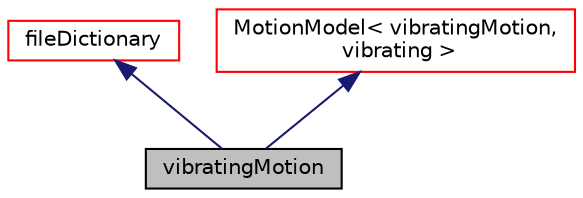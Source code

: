 digraph "vibratingMotion"
{
 // LATEX_PDF_SIZE
  edge [fontname="Helvetica",fontsize="10",labelfontname="Helvetica",labelfontsize="10"];
  node [fontname="Helvetica",fontsize="10",shape=record];
  Node1 [label="vibratingMotion",height=0.2,width=0.4,color="black", fillcolor="grey75", style="filled", fontcolor="black",tooltip="Vibrating motion model for walls."];
  Node2 -> Node1 [dir="back",color="midnightblue",fontsize="10",style="solid",fontname="Helvetica"];
  Node2 [label="fileDictionary",height=0.2,width=0.4,color="red", fillcolor="white", style="filled",URL="$classpFlow_1_1fileDictionary.html",tooltip=" "];
  Node8 -> Node1 [dir="back",color="midnightblue",fontsize="10",style="solid",fontname="Helvetica"];
  Node8 [label="MotionModel\< vibratingMotion,\l vibrating \>",height=0.2,width=0.4,color="red", fillcolor="white", style="filled",URL="$classpFlow_1_1MotionModel.html",tooltip=" "];
}
